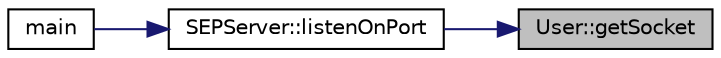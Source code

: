 digraph "User::getSocket"
{
 // LATEX_PDF_SIZE
  edge [fontname="Helvetica",fontsize="10",labelfontname="Helvetica",labelfontsize="10"];
  node [fontname="Helvetica",fontsize="10",shape=record];
  rankdir="RL";
  Node1 [label="User::getSocket",height=0.2,width=0.4,color="black", fillcolor="grey75", style="filled", fontcolor="black",tooltip=" "];
  Node1 -> Node2 [dir="back",color="midnightblue",fontsize="10",style="solid",fontname="Helvetica"];
  Node2 [label="SEPServer::listenOnPort",height=0.2,width=0.4,color="black", fillcolor="white", style="filled",URL="$classSEPServer.html#a74d9e9994ee69a3fafec1b99d209a8e6",tooltip=" "];
  Node2 -> Node3 [dir="back",color="midnightblue",fontsize="10",style="solid",fontname="Helvetica"];
  Node3 [label="main",height=0.2,width=0.4,color="black", fillcolor="white", style="filled",URL="$server_2main_8cpp.html#a0c99d968a34e803d378692bde2e3f18f",tooltip=" "];
}
